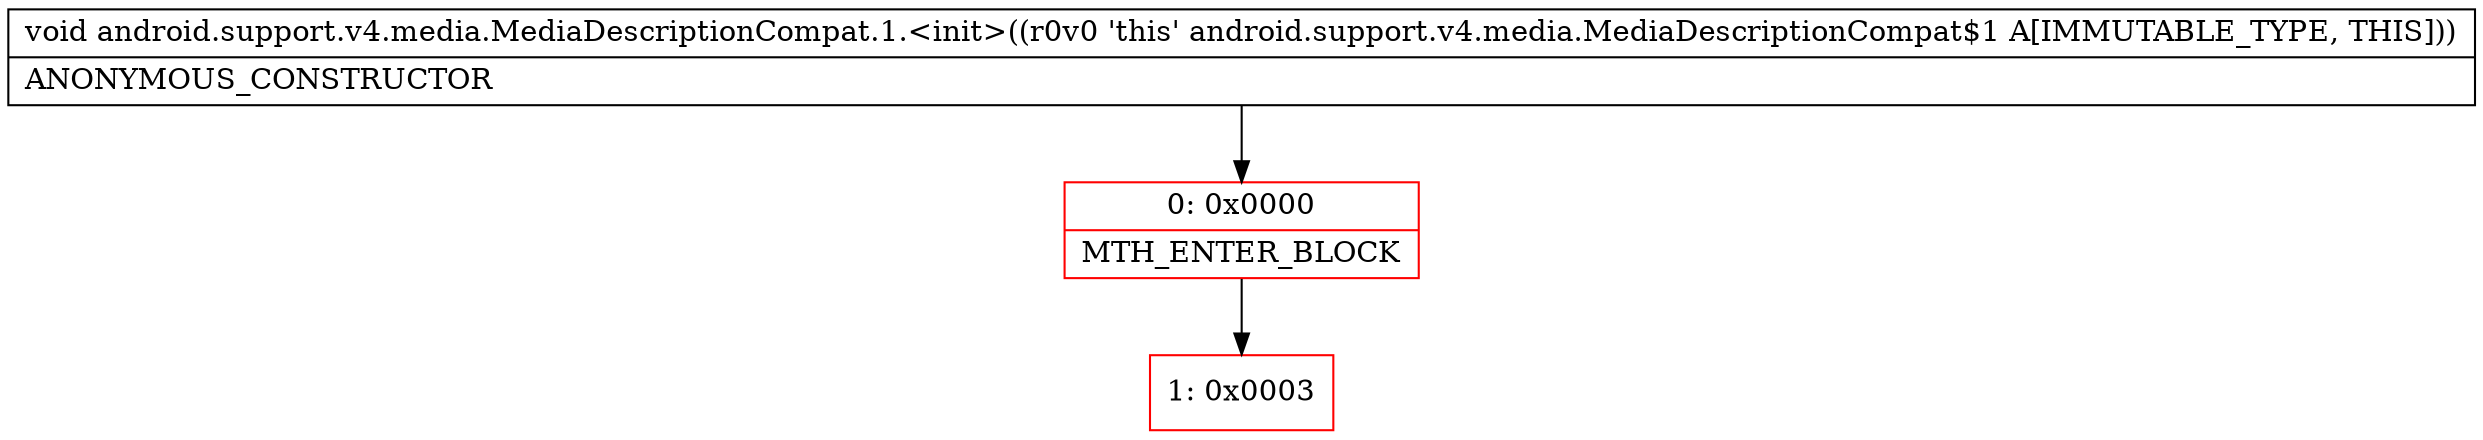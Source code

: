 digraph "CFG forandroid.support.v4.media.MediaDescriptionCompat.1.\<init\>()V" {
subgraph cluster_Region_782720877 {
label = "R(0)";
node [shape=record,color=blue];
}
Node_0 [shape=record,color=red,label="{0\:\ 0x0000|MTH_ENTER_BLOCK\l}"];
Node_1 [shape=record,color=red,label="{1\:\ 0x0003}"];
MethodNode[shape=record,label="{void android.support.v4.media.MediaDescriptionCompat.1.\<init\>((r0v0 'this' android.support.v4.media.MediaDescriptionCompat$1 A[IMMUTABLE_TYPE, THIS]))  | ANONYMOUS_CONSTRUCTOR\l}"];
MethodNode -> Node_0;
Node_0 -> Node_1;
}

